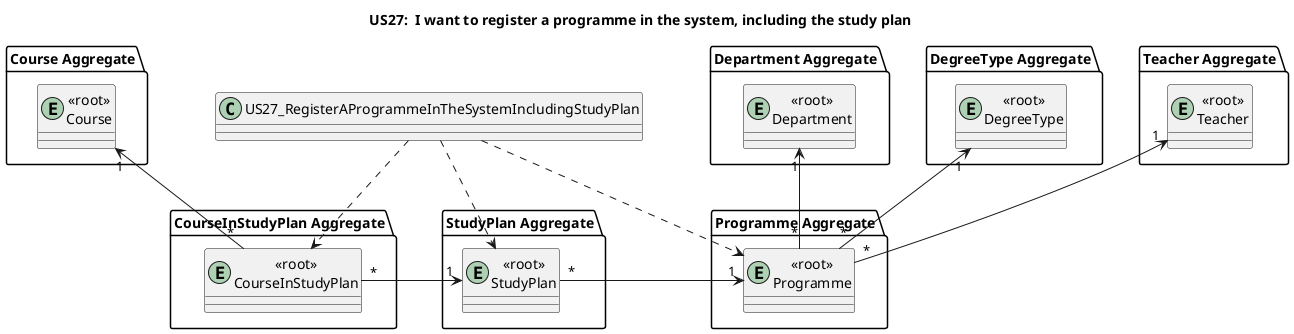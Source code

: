 @startuml
skinparam ranksep 100
skinparam nodesep 100

title US27:  I want to register a programme in the system, including the study plan

class US27_RegisterAProgrammeInTheSystemIncludingStudyPlan {
   }


package "CourseInStudyPlan Aggregate" {
    entity "<<root>>\nCourseInStudyPlan" {
    }
}

package "StudyPlan Aggregate" {
    entity "<<root>>\nStudyPlan" {
    }
}

package "DegreeType Aggregate" {
    entity "<<root>>\nDegreeType" {
    }
}

package "Programme Aggregate" {
    entity "<<root>>\nProgramme" {
    }
}

package "Course Aggregate" {
    entity "<<root>>\nCourse" {
    }
}


package "Teacher Aggregate" {
    entity "<<root>>\nTeacher" {
    }
}

package "Department Aggregate" {
    entity "<<root>>\nDepartment" {
    }
}

US27_RegisterAProgrammeInTheSystemIncludingStudyPlan ..> "<<root>>\nProgramme"
US27_RegisterAProgrammeInTheSystemIncludingStudyPlan ..> "<<root>>\nStudyPlan"
US27_RegisterAProgrammeInTheSystemIncludingStudyPlan ..> "<<root>>\nCourseInStudyPlan"



"<<root>>\nStudyPlan" "1" <-l- "*" "<<root>>\nCourseInStudyPlan"
"<<root>>\nProgramme" "1" <-l- "*" "<<root>>\nStudyPlan"
"<<root>>\nDegreeType" "1" <-- "*" "<<root>>\nProgramme"
"<<root>>\nTeacher" "1" <-- "*" "<<root>>\nProgramme"
"<<root>>\nCourse" "1" <-- "*" "<<root>>\nCourseInStudyPlan"
"<<root>>\nDepartment" "1" <-- "*" "<<root>>\nProgramme"

@enduml